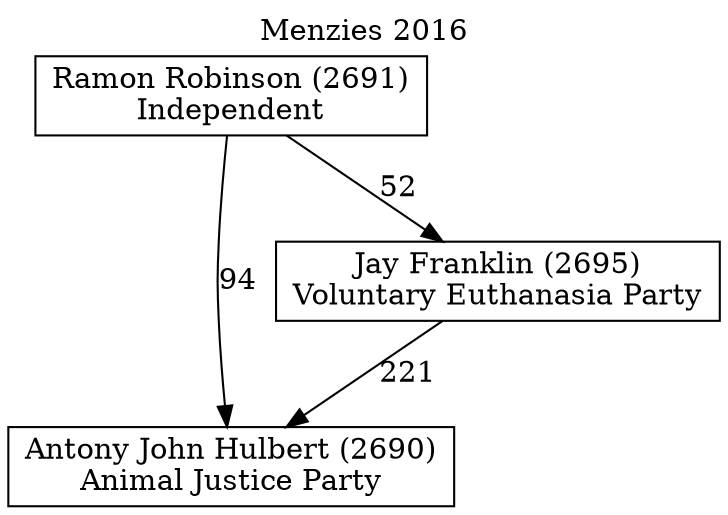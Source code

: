// House preference flow
digraph "Antony John Hulbert (2690)_Menzies_2016" {
	graph [label="Menzies 2016" labelloc=t mclimit=10]
	node [shape=box]
	"Ramon Robinson (2691)" [label="Ramon Robinson (2691)
Independent"]
	"Antony John Hulbert (2690)" [label="Antony John Hulbert (2690)
Animal Justice Party"]
	"Jay Franklin (2695)" [label="Jay Franklin (2695)
Voluntary Euthanasia Party"]
	"Ramon Robinson (2691)" -> "Antony John Hulbert (2690)" [label=94]
	"Ramon Robinson (2691)" -> "Jay Franklin (2695)" [label=52]
	"Jay Franklin (2695)" -> "Antony John Hulbert (2690)" [label=221]
}
